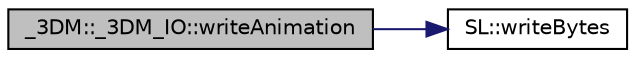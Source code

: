 digraph "_3DM::_3DM_IO::writeAnimation"
{
 // INTERACTIVE_SVG=YES
 // LATEX_PDF_SIZE
  edge [fontname="Helvetica",fontsize="10",labelfontname="Helvetica",labelfontsize="10"];
  node [fontname="Helvetica",fontsize="10",shape=record];
  rankdir="LR";
  Node1 [label="_3DM::_3DM_IO::writeAnimation",height=0.2,width=0.4,color="black", fillcolor="grey75", style="filled", fontcolor="black",tooltip=" "];
  Node1 -> Node2 [color="midnightblue",fontsize="10",style="solid",fontname="Helvetica"];
  Node2 [label="SL::writeBytes",height=0.2,width=0.4,color="black", fillcolor="white", style="filled",URL="$d5/d71/namespace_s_l.html#a5a64b921cdb4809672c2c9882f6cdbc7",tooltip=" "];
}
